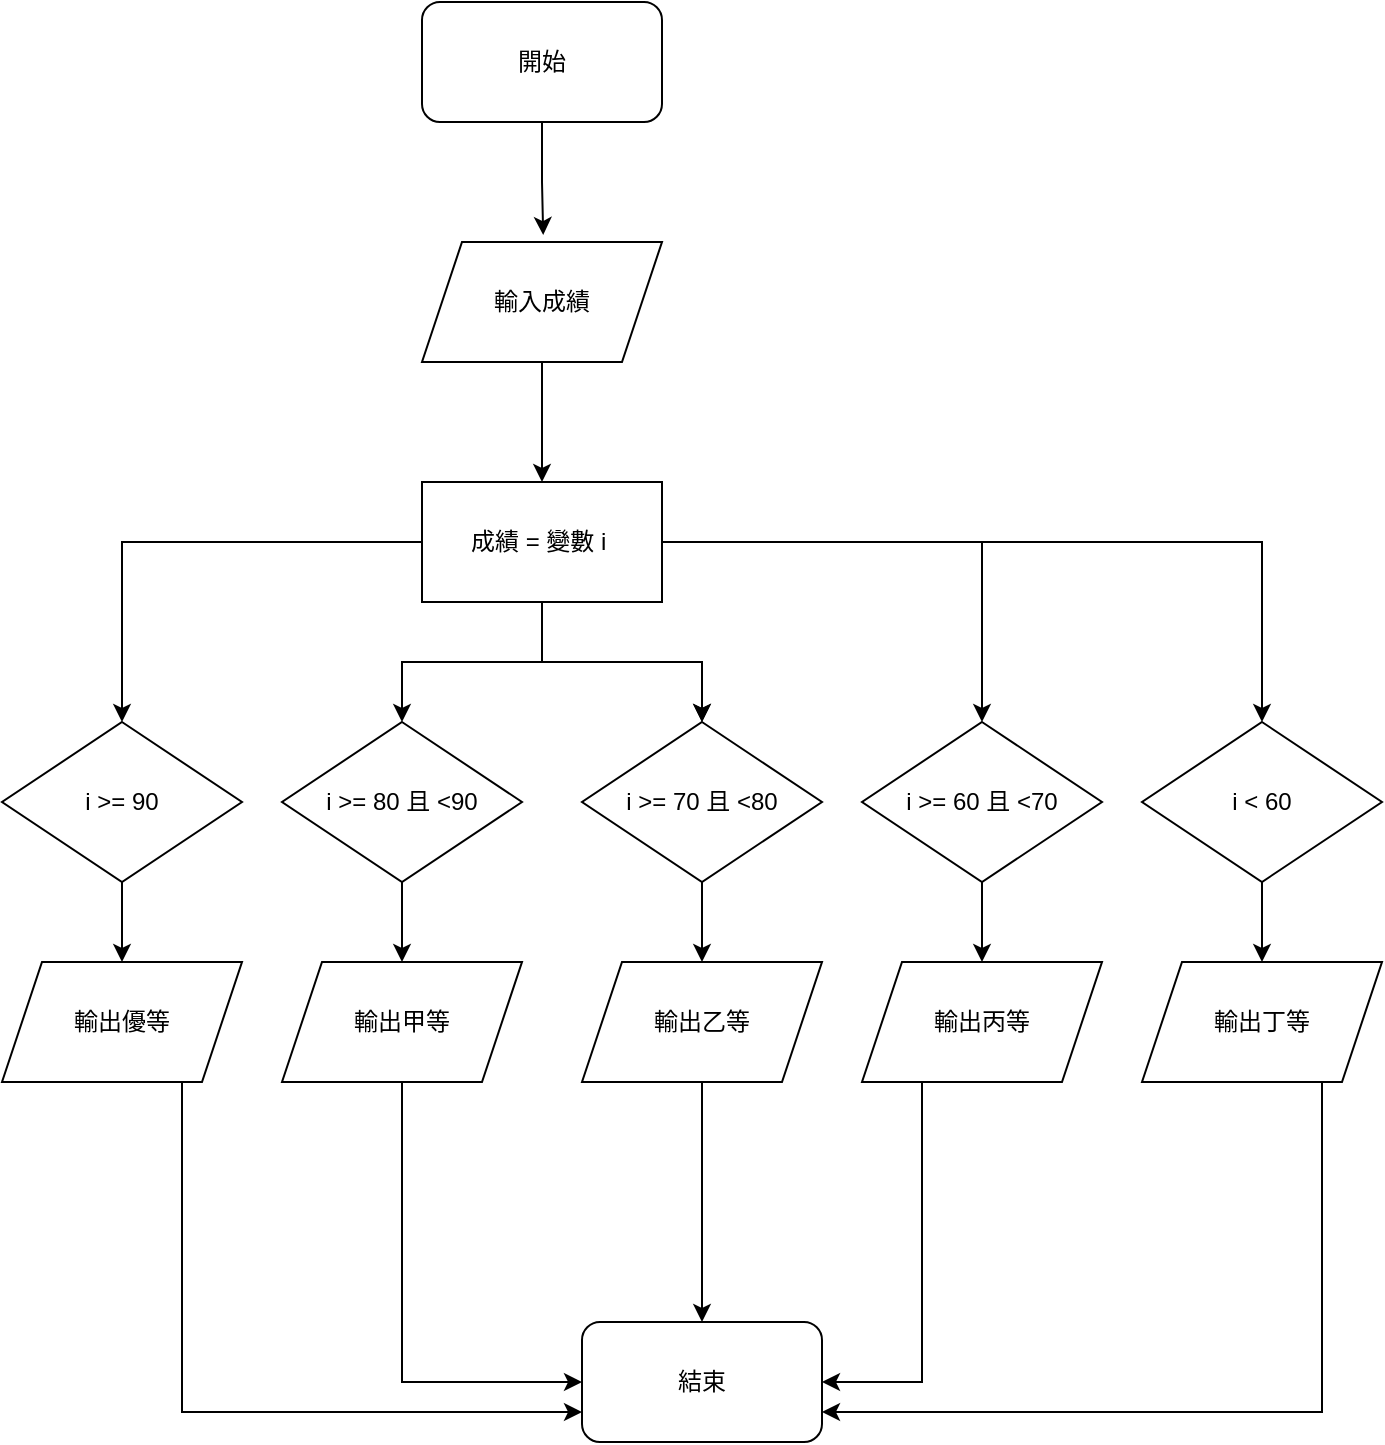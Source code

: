 <mxfile version="22.0.8" type="github">
  <diagram name="第 1 页" id="N1bwDiEy6vZ2bNzLfBRU">
    <mxGraphModel dx="662" dy="380" grid="1" gridSize="10" guides="1" tooltips="1" connect="1" arrows="1" fold="1" page="1" pageScale="1" pageWidth="827" pageHeight="1169" math="0" shadow="0">
      <root>
        <mxCell id="0" />
        <mxCell id="1" parent="0" />
        <mxCell id="rVY3uNV02rDD3uPTPN9k-7" style="edgeStyle=orthogonalEdgeStyle;rounded=0;orthogonalLoop=1;jettySize=auto;html=1;entryX=0.505;entryY=-0.058;entryDx=0;entryDy=0;entryPerimeter=0;" edge="1" parent="1" source="rVY3uNV02rDD3uPTPN9k-1" target="rVY3uNV02rDD3uPTPN9k-10">
          <mxGeometry relative="1" as="geometry">
            <mxPoint x="370" y="220" as="targetPoint" />
          </mxGeometry>
        </mxCell>
        <mxCell id="rVY3uNV02rDD3uPTPN9k-1" value="開始" style="rounded=1;whiteSpace=wrap;html=1;" vertex="1" parent="1">
          <mxGeometry x="310" y="110" width="120" height="60" as="geometry" />
        </mxCell>
        <mxCell id="rVY3uNV02rDD3uPTPN9k-6" style="edgeStyle=orthogonalEdgeStyle;rounded=0;orthogonalLoop=1;jettySize=auto;html=1;exitX=0.5;exitY=1;exitDx=0;exitDy=0;entryX=0.5;entryY=0;entryDx=0;entryDy=0;" edge="1" parent="1" source="rVY3uNV02rDD3uPTPN9k-10" target="rVY3uNV02rDD3uPTPN9k-4">
          <mxGeometry relative="1" as="geometry">
            <mxPoint x="370" y="300" as="sourcePoint" />
          </mxGeometry>
        </mxCell>
        <mxCell id="rVY3uNV02rDD3uPTPN9k-17" style="edgeStyle=orthogonalEdgeStyle;rounded=0;orthogonalLoop=1;jettySize=auto;html=1;exitX=0.5;exitY=1;exitDx=0;exitDy=0;entryX=0.5;entryY=0;entryDx=0;entryDy=0;" edge="1" parent="1" source="rVY3uNV02rDD3uPTPN9k-4" target="rVY3uNV02rDD3uPTPN9k-15">
          <mxGeometry relative="1" as="geometry" />
        </mxCell>
        <mxCell id="rVY3uNV02rDD3uPTPN9k-18" style="edgeStyle=orthogonalEdgeStyle;rounded=0;orthogonalLoop=1;jettySize=auto;html=1;entryX=0.5;entryY=0;entryDx=0;entryDy=0;" edge="1" parent="1" source="rVY3uNV02rDD3uPTPN9k-4" target="rVY3uNV02rDD3uPTPN9k-14">
          <mxGeometry relative="1" as="geometry" />
        </mxCell>
        <mxCell id="rVY3uNV02rDD3uPTPN9k-19" style="edgeStyle=orthogonalEdgeStyle;rounded=0;orthogonalLoop=1;jettySize=auto;html=1;" edge="1" parent="1" source="rVY3uNV02rDD3uPTPN9k-4" target="rVY3uNV02rDD3uPTPN9k-16">
          <mxGeometry relative="1" as="geometry" />
        </mxCell>
        <mxCell id="rVY3uNV02rDD3uPTPN9k-20" style="edgeStyle=orthogonalEdgeStyle;rounded=0;orthogonalLoop=1;jettySize=auto;html=1;entryX=0.5;entryY=0;entryDx=0;entryDy=0;" edge="1" parent="1" source="rVY3uNV02rDD3uPTPN9k-4" target="rVY3uNV02rDD3uPTPN9k-12">
          <mxGeometry relative="1" as="geometry" />
        </mxCell>
        <mxCell id="rVY3uNV02rDD3uPTPN9k-26" value="" style="edgeStyle=orthogonalEdgeStyle;rounded=0;orthogonalLoop=1;jettySize=auto;html=1;" edge="1" parent="1" source="rVY3uNV02rDD3uPTPN9k-4" target="rVY3uNV02rDD3uPTPN9k-15">
          <mxGeometry relative="1" as="geometry" />
        </mxCell>
        <mxCell id="rVY3uNV02rDD3uPTPN9k-35" style="edgeStyle=orthogonalEdgeStyle;rounded=0;orthogonalLoop=1;jettySize=auto;html=1;entryX=0.5;entryY=0;entryDx=0;entryDy=0;" edge="1" parent="1" source="rVY3uNV02rDD3uPTPN9k-4" target="rVY3uNV02rDD3uPTPN9k-30">
          <mxGeometry relative="1" as="geometry" />
        </mxCell>
        <mxCell id="rVY3uNV02rDD3uPTPN9k-4" value="成績 = 變數 i&amp;nbsp;" style="rounded=0;whiteSpace=wrap;html=1;" vertex="1" parent="1">
          <mxGeometry x="310" y="350" width="120" height="60" as="geometry" />
        </mxCell>
        <mxCell id="rVY3uNV02rDD3uPTPN9k-10" value="輸入成績" style="shape=parallelogram;perimeter=parallelogramPerimeter;whiteSpace=wrap;html=1;fixedSize=1;" vertex="1" parent="1">
          <mxGeometry x="310" y="230" width="120" height="60" as="geometry" />
        </mxCell>
        <mxCell id="rVY3uNV02rDD3uPTPN9k-25" style="edgeStyle=orthogonalEdgeStyle;rounded=0;orthogonalLoop=1;jettySize=auto;html=1;exitX=0.5;exitY=1;exitDx=0;exitDy=0;entryX=0.5;entryY=0;entryDx=0;entryDy=0;" edge="1" parent="1" source="rVY3uNV02rDD3uPTPN9k-12" target="rVY3uNV02rDD3uPTPN9k-23">
          <mxGeometry relative="1" as="geometry" />
        </mxCell>
        <mxCell id="rVY3uNV02rDD3uPTPN9k-12" value="i &amp;gt;= 90" style="rhombus;whiteSpace=wrap;html=1;" vertex="1" parent="1">
          <mxGeometry x="100" y="470" width="120" height="80" as="geometry" />
        </mxCell>
        <mxCell id="rVY3uNV02rDD3uPTPN9k-28" style="edgeStyle=orthogonalEdgeStyle;rounded=0;orthogonalLoop=1;jettySize=auto;html=1;entryX=0.5;entryY=0;entryDx=0;entryDy=0;" edge="1" parent="1" source="rVY3uNV02rDD3uPTPN9k-14" target="rVY3uNV02rDD3uPTPN9k-27">
          <mxGeometry relative="1" as="geometry" />
        </mxCell>
        <mxCell id="rVY3uNV02rDD3uPTPN9k-14" value="i &amp;gt;= 80 且 &amp;lt;90" style="rhombus;whiteSpace=wrap;html=1;" vertex="1" parent="1">
          <mxGeometry x="240" y="470" width="120" height="80" as="geometry" />
        </mxCell>
        <mxCell id="rVY3uNV02rDD3uPTPN9k-33" style="edgeStyle=orthogonalEdgeStyle;rounded=0;orthogonalLoop=1;jettySize=auto;html=1;entryX=0.5;entryY=0;entryDx=0;entryDy=0;" edge="1" parent="1" source="rVY3uNV02rDD3uPTPN9k-15" target="rVY3uNV02rDD3uPTPN9k-29">
          <mxGeometry relative="1" as="geometry" />
        </mxCell>
        <mxCell id="rVY3uNV02rDD3uPTPN9k-15" value="i &amp;gt;= 70 且 &amp;lt;80" style="rhombus;whiteSpace=wrap;html=1;" vertex="1" parent="1">
          <mxGeometry x="390" y="470" width="120" height="80" as="geometry" />
        </mxCell>
        <mxCell id="rVY3uNV02rDD3uPTPN9k-34" style="edgeStyle=orthogonalEdgeStyle;rounded=0;orthogonalLoop=1;jettySize=auto;html=1;entryX=0.5;entryY=0;entryDx=0;entryDy=0;" edge="1" parent="1" source="rVY3uNV02rDD3uPTPN9k-16" target="rVY3uNV02rDD3uPTPN9k-32">
          <mxGeometry relative="1" as="geometry" />
        </mxCell>
        <mxCell id="rVY3uNV02rDD3uPTPN9k-16" value="i &amp;gt;= 60 且 &amp;lt;70" style="rhombus;whiteSpace=wrap;html=1;" vertex="1" parent="1">
          <mxGeometry x="530" y="470" width="120" height="80" as="geometry" />
        </mxCell>
        <mxCell id="rVY3uNV02rDD3uPTPN9k-43" style="edgeStyle=orthogonalEdgeStyle;rounded=0;orthogonalLoop=1;jettySize=auto;html=1;exitX=0.75;exitY=1;exitDx=0;exitDy=0;entryX=0;entryY=0.75;entryDx=0;entryDy=0;" edge="1" parent="1" source="rVY3uNV02rDD3uPTPN9k-23" target="rVY3uNV02rDD3uPTPN9k-37">
          <mxGeometry relative="1" as="geometry" />
        </mxCell>
        <mxCell id="rVY3uNV02rDD3uPTPN9k-23" value="輸出優等" style="shape=parallelogram;perimeter=parallelogramPerimeter;whiteSpace=wrap;html=1;fixedSize=1;" vertex="1" parent="1">
          <mxGeometry x="100" y="590" width="120" height="60" as="geometry" />
        </mxCell>
        <mxCell id="rVY3uNV02rDD3uPTPN9k-41" style="edgeStyle=orthogonalEdgeStyle;rounded=0;orthogonalLoop=1;jettySize=auto;html=1;exitX=0.5;exitY=1;exitDx=0;exitDy=0;entryX=0;entryY=0.5;entryDx=0;entryDy=0;" edge="1" parent="1" source="rVY3uNV02rDD3uPTPN9k-27" target="rVY3uNV02rDD3uPTPN9k-37">
          <mxGeometry relative="1" as="geometry" />
        </mxCell>
        <mxCell id="rVY3uNV02rDD3uPTPN9k-27" value="輸出甲等" style="shape=parallelogram;perimeter=parallelogramPerimeter;whiteSpace=wrap;html=1;fixedSize=1;" vertex="1" parent="1">
          <mxGeometry x="240" y="590" width="120" height="60" as="geometry" />
        </mxCell>
        <mxCell id="rVY3uNV02rDD3uPTPN9k-38" style="edgeStyle=orthogonalEdgeStyle;rounded=0;orthogonalLoop=1;jettySize=auto;html=1;entryX=0.5;entryY=0;entryDx=0;entryDy=0;" edge="1" parent="1" source="rVY3uNV02rDD3uPTPN9k-29" target="rVY3uNV02rDD3uPTPN9k-37">
          <mxGeometry relative="1" as="geometry" />
        </mxCell>
        <mxCell id="rVY3uNV02rDD3uPTPN9k-29" value="輸出乙等" style="shape=parallelogram;perimeter=parallelogramPerimeter;whiteSpace=wrap;html=1;fixedSize=1;" vertex="1" parent="1">
          <mxGeometry x="390" y="590" width="120" height="60" as="geometry" />
        </mxCell>
        <mxCell id="rVY3uNV02rDD3uPTPN9k-36" style="edgeStyle=orthogonalEdgeStyle;rounded=0;orthogonalLoop=1;jettySize=auto;html=1;entryX=0.5;entryY=0;entryDx=0;entryDy=0;" edge="1" parent="1" source="rVY3uNV02rDD3uPTPN9k-30" target="rVY3uNV02rDD3uPTPN9k-31">
          <mxGeometry relative="1" as="geometry" />
        </mxCell>
        <mxCell id="rVY3uNV02rDD3uPTPN9k-30" value="i &amp;lt; 60" style="rhombus;whiteSpace=wrap;html=1;" vertex="1" parent="1">
          <mxGeometry x="670" y="470" width="120" height="80" as="geometry" />
        </mxCell>
        <mxCell id="rVY3uNV02rDD3uPTPN9k-44" style="edgeStyle=orthogonalEdgeStyle;rounded=0;orthogonalLoop=1;jettySize=auto;html=1;exitX=0.75;exitY=1;exitDx=0;exitDy=0;entryX=1;entryY=0.75;entryDx=0;entryDy=0;" edge="1" parent="1" source="rVY3uNV02rDD3uPTPN9k-31" target="rVY3uNV02rDD3uPTPN9k-37">
          <mxGeometry relative="1" as="geometry" />
        </mxCell>
        <mxCell id="rVY3uNV02rDD3uPTPN9k-31" value="輸出丁等" style="shape=parallelogram;perimeter=parallelogramPerimeter;whiteSpace=wrap;html=1;fixedSize=1;" vertex="1" parent="1">
          <mxGeometry x="670" y="590" width="120" height="60" as="geometry" />
        </mxCell>
        <mxCell id="rVY3uNV02rDD3uPTPN9k-40" style="edgeStyle=orthogonalEdgeStyle;rounded=0;orthogonalLoop=1;jettySize=auto;html=1;exitX=0.25;exitY=1;exitDx=0;exitDy=0;entryX=1;entryY=0.5;entryDx=0;entryDy=0;" edge="1" parent="1" source="rVY3uNV02rDD3uPTPN9k-32" target="rVY3uNV02rDD3uPTPN9k-37">
          <mxGeometry relative="1" as="geometry" />
        </mxCell>
        <mxCell id="rVY3uNV02rDD3uPTPN9k-32" value="輸出丙等" style="shape=parallelogram;perimeter=parallelogramPerimeter;whiteSpace=wrap;html=1;fixedSize=1;" vertex="1" parent="1">
          <mxGeometry x="530" y="590" width="120" height="60" as="geometry" />
        </mxCell>
        <mxCell id="rVY3uNV02rDD3uPTPN9k-37" value="結束" style="rounded=1;whiteSpace=wrap;html=1;" vertex="1" parent="1">
          <mxGeometry x="390" y="770" width="120" height="60" as="geometry" />
        </mxCell>
      </root>
    </mxGraphModel>
  </diagram>
</mxfile>
